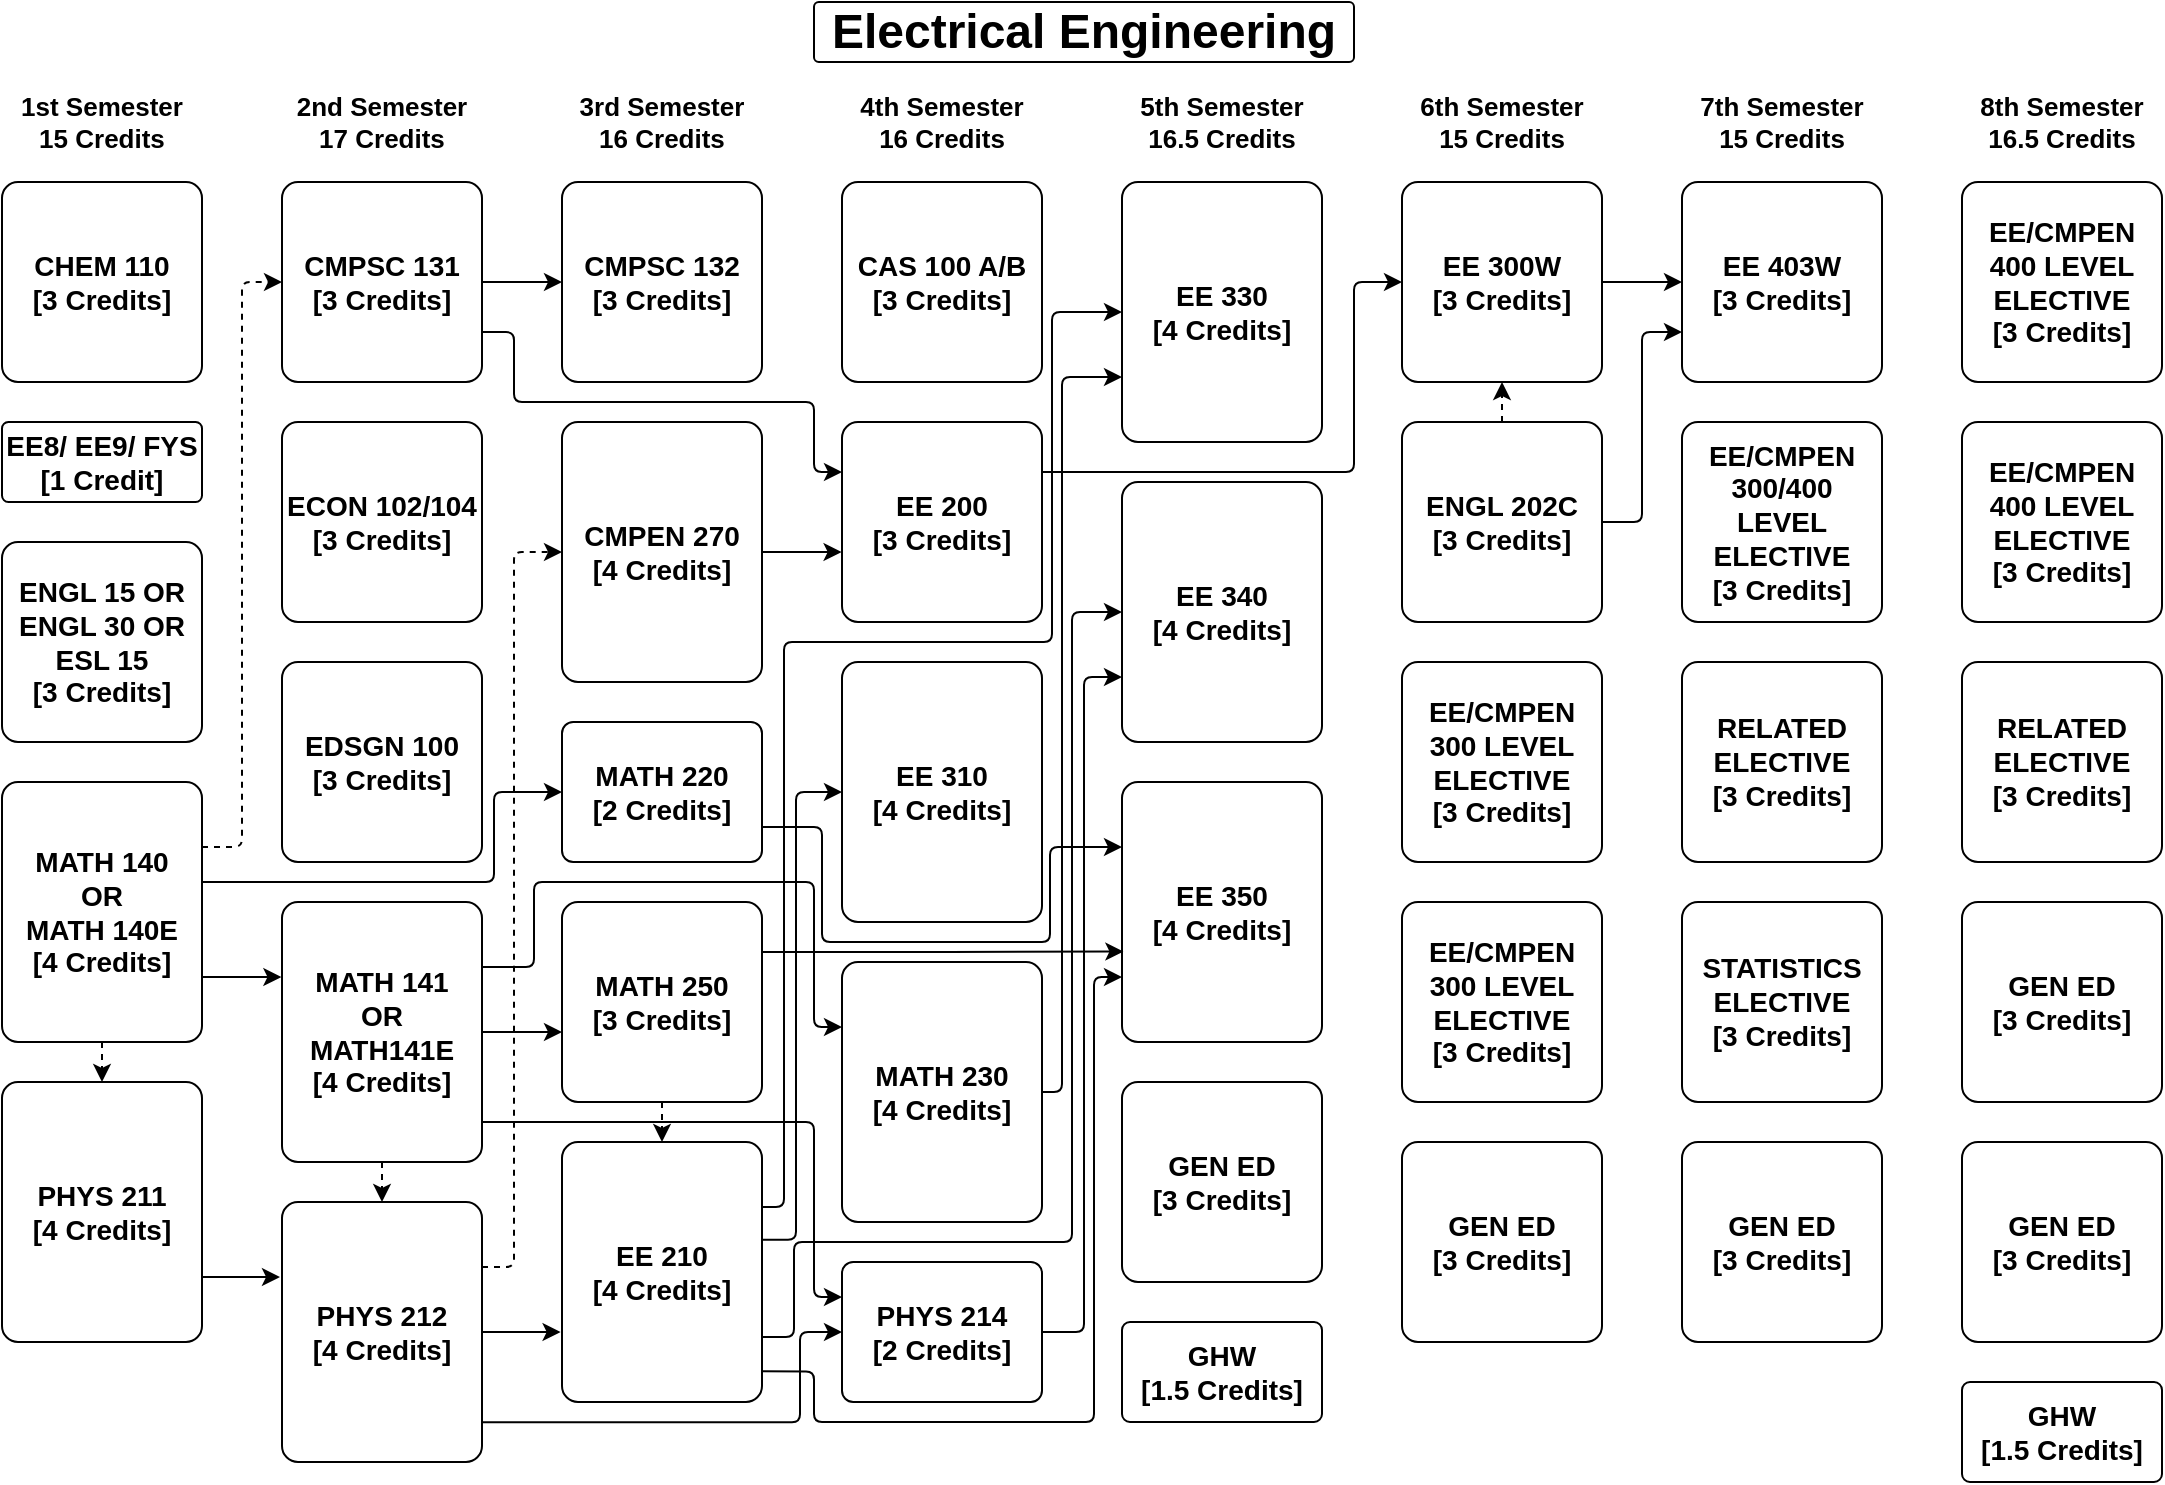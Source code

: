 <mxfile version="14.2.9" type="device"><diagram id="fmPKW-tICe0rB_EEKOgg" name="Page-1"><mxGraphModel dx="1504" dy="722" grid="1" gridSize="10" guides="1" tooltips="1" connect="1" arrows="1" fold="1" page="1" pageScale="1" pageWidth="1169" pageHeight="827" background="none" math="0" shadow="0"><root><mxCell id="0"/><mxCell id="1" parent="0"/><mxCell id="9Ewdyy2UIEGDzYOWgbFg-1" value="&lt;span style=&quot;font-size: 24px&quot;&gt;&lt;b&gt;Electrical Engineering&lt;/b&gt;&lt;/span&gt;" style="rounded=1;whiteSpace=wrap;html=1;arcSize=8;" parent="1" vertex="1"><mxGeometry x="450" width="270" height="30" as="geometry"/></mxCell><mxCell id="9Ewdyy2UIEGDzYOWgbFg-3" value="CHEM 110&lt;br&gt;[3 Credits]" style="rounded=1;whiteSpace=wrap;html=1;fontSize=14;fontStyle=1;arcSize=8;" parent="1" vertex="1"><mxGeometry x="44" y="90" width="100" height="100" as="geometry"/></mxCell><mxCell id="2kb_2sigUYP8RaU8KR_6-20" style="edgeStyle=orthogonalEdgeStyle;rounded=1;orthogonalLoop=1;jettySize=auto;html=1;exitX=1;exitY=0.5;exitDx=0;exitDy=0;entryX=0;entryY=0.5;entryDx=0;entryDy=0;arcSize=8;" edge="1" parent="1" source="6nBf4rz5qRWioeKP9C9Y-1" target="6nBf4rz5qRWioeKP9C9Y-2"><mxGeometry relative="1" as="geometry"/></mxCell><mxCell id="2kb_2sigUYP8RaU8KR_6-21" style="edgeStyle=orthogonalEdgeStyle;rounded=1;orthogonalLoop=1;jettySize=auto;html=1;exitX=1;exitY=0.75;exitDx=0;exitDy=0;entryX=0;entryY=0.25;entryDx=0;entryDy=0;arcSize=8;" edge="1" parent="1" source="6nBf4rz5qRWioeKP9C9Y-1" target="6nBf4rz5qRWioeKP9C9Y-32"><mxGeometry relative="1" as="geometry"><Array as="points"><mxPoint x="300" y="165"/><mxPoint x="300" y="200"/><mxPoint x="450" y="200"/><mxPoint x="450" y="235"/></Array></mxGeometry></mxCell><mxCell id="6nBf4rz5qRWioeKP9C9Y-1" value="CMPSC 131&lt;br&gt;[3 Credits]" style="rounded=1;whiteSpace=wrap;html=1;fontSize=14;fontStyle=1;arcSize=8;" parent="1" vertex="1"><mxGeometry x="184" y="90" width="100" height="100" as="geometry"/></mxCell><mxCell id="6nBf4rz5qRWioeKP9C9Y-2" value="CMPSC 132&lt;br&gt;[3 Credits]" style="rounded=1;whiteSpace=wrap;html=1;fontSize=14;fontStyle=1;arcSize=8;" parent="1" vertex="1"><mxGeometry x="324" y="90" width="100" height="100" as="geometry"/></mxCell><mxCell id="6nBf4rz5qRWioeKP9C9Y-3" value="CAS 100 A/B&lt;br&gt;[3 Credits]" style="rounded=1;whiteSpace=wrap;html=1;fontSize=14;fontStyle=1;arcSize=8;" parent="1" vertex="1"><mxGeometry x="464" y="90" width="100" height="100" as="geometry"/></mxCell><mxCell id="6nBf4rz5qRWioeKP9C9Y-4" value="&lt;span&gt;EE 330&lt;/span&gt;&lt;br&gt;&lt;span&gt;[4 Credits]&lt;/span&gt;" style="rounded=1;whiteSpace=wrap;html=1;fontSize=14;fontStyle=1;arcSize=8;" parent="1" vertex="1"><mxGeometry x="604" y="90" width="100" height="130" as="geometry"/></mxCell><mxCell id="2kb_2sigUYP8RaU8KR_6-29" style="edgeStyle=orthogonalEdgeStyle;rounded=1;orthogonalLoop=1;jettySize=auto;html=1;exitX=1;exitY=0.5;exitDx=0;exitDy=0;entryX=0;entryY=0.5;entryDx=0;entryDy=0;arcSize=8;" edge="1" parent="1" source="6nBf4rz5qRWioeKP9C9Y-5" target="6nBf4rz5qRWioeKP9C9Y-6"><mxGeometry relative="1" as="geometry"/></mxCell><mxCell id="6nBf4rz5qRWioeKP9C9Y-5" value="&lt;span&gt;EE 300W&lt;/span&gt;&lt;br&gt;&lt;span&gt;[3 Credits]&lt;/span&gt;" style="rounded=1;whiteSpace=wrap;html=1;fontSize=14;fontStyle=1;arcSize=8;" parent="1" vertex="1"><mxGeometry x="744" y="90" width="100" height="100" as="geometry"/></mxCell><mxCell id="6nBf4rz5qRWioeKP9C9Y-6" value="EE 403W&lt;br&gt;[3 Credits]" style="rounded=1;whiteSpace=wrap;html=1;fontSize=14;fontStyle=1;arcSize=8;" parent="1" vertex="1"><mxGeometry x="884" y="90" width="100" height="100" as="geometry"/></mxCell><mxCell id="6nBf4rz5qRWioeKP9C9Y-29" value="EE8/ EE9/ FYS&lt;br&gt;[1 Credit]" style="rounded=1;whiteSpace=wrap;html=1;fontSize=14;fontStyle=1;arcSize=8;" parent="1" vertex="1"><mxGeometry x="44" y="210" width="100" height="40" as="geometry"/></mxCell><mxCell id="6nBf4rz5qRWioeKP9C9Y-30" value="ECON 102/104&lt;br&gt;[3 Credits]" style="rounded=1;whiteSpace=wrap;html=1;fontSize=14;fontStyle=1;arcSize=8;" parent="1" vertex="1"><mxGeometry x="184" y="210" width="100" height="100" as="geometry"/></mxCell><mxCell id="2kb_2sigUYP8RaU8KR_6-22" style="edgeStyle=orthogonalEdgeStyle;rounded=1;orthogonalLoop=1;jettySize=auto;html=1;exitX=1;exitY=0.5;exitDx=0;exitDy=0;arcSize=8;entryX=-0.002;entryY=0.657;entryDx=0;entryDy=0;entryPerimeter=0;" edge="1" parent="1" source="6nBf4rz5qRWioeKP9C9Y-31" target="6nBf4rz5qRWioeKP9C9Y-32"><mxGeometry relative="1" as="geometry"/></mxCell><mxCell id="6nBf4rz5qRWioeKP9C9Y-31" value="CMPEN 270&lt;br&gt;[4 Credits]" style="rounded=1;whiteSpace=wrap;html=1;fontSize=14;fontStyle=1;arcSize=8;" parent="1" vertex="1"><mxGeometry x="324" y="210" width="100" height="130" as="geometry"/></mxCell><mxCell id="2kb_2sigUYP8RaU8KR_6-28" style="edgeStyle=orthogonalEdgeStyle;rounded=1;orthogonalLoop=1;jettySize=auto;html=1;exitX=1;exitY=0.25;exitDx=0;exitDy=0;entryX=0;entryY=0.5;entryDx=0;entryDy=0;arcSize=8;" edge="1" parent="1" source="6nBf4rz5qRWioeKP9C9Y-32" target="6nBf4rz5qRWioeKP9C9Y-5"><mxGeometry relative="1" as="geometry"><Array as="points"><mxPoint x="720" y="235"/><mxPoint x="720" y="140"/></Array></mxGeometry></mxCell><mxCell id="6nBf4rz5qRWioeKP9C9Y-32" value="EE 200&lt;br&gt;[3 Credits]" style="rounded=1;whiteSpace=wrap;html=1;fontSize=14;fontStyle=1;arcSize=8;" parent="1" vertex="1"><mxGeometry x="464" y="210" width="100" height="100" as="geometry"/></mxCell><mxCell id="6nBf4rz5qRWioeKP9C9Y-33" value="&lt;span&gt;EE 340&lt;/span&gt;&lt;br&gt;&lt;span&gt;[4 Credits]&lt;/span&gt;" style="rounded=1;whiteSpace=wrap;html=1;fontSize=14;fontStyle=1;arcSize=8;" parent="1" vertex="1"><mxGeometry x="604" y="240" width="100" height="130" as="geometry"/></mxCell><mxCell id="2kb_2sigUYP8RaU8KR_6-30" style="edgeStyle=orthogonalEdgeStyle;rounded=1;orthogonalLoop=1;jettySize=auto;html=1;exitX=1;exitY=0.5;exitDx=0;exitDy=0;entryX=0;entryY=0.75;entryDx=0;entryDy=0;arcSize=8;" edge="1" parent="1" source="6nBf4rz5qRWioeKP9C9Y-34" target="6nBf4rz5qRWioeKP9C9Y-6"><mxGeometry relative="1" as="geometry"/></mxCell><mxCell id="2kb_2sigUYP8RaU8KR_6-31" style="edgeStyle=orthogonalEdgeStyle;rounded=1;orthogonalLoop=1;jettySize=auto;html=1;exitX=0.5;exitY=0;exitDx=0;exitDy=0;entryX=0.5;entryY=1;entryDx=0;entryDy=0;arcSize=8;dashed=1;" edge="1" parent="1" source="6nBf4rz5qRWioeKP9C9Y-34" target="6nBf4rz5qRWioeKP9C9Y-5"><mxGeometry relative="1" as="geometry"/></mxCell><mxCell id="6nBf4rz5qRWioeKP9C9Y-34" value="ENGL 202C&lt;br&gt;[3 Credits]" style="rounded=1;whiteSpace=wrap;html=1;fontSize=14;fontStyle=1;arcSize=8;" parent="1" vertex="1"><mxGeometry x="744" y="210" width="100" height="100" as="geometry"/></mxCell><mxCell id="6nBf4rz5qRWioeKP9C9Y-35" value="EE/CMPEN&lt;br&gt;300/400 LEVEL&lt;br&gt;ELECTIVE&lt;br&gt;[3 Credits]" style="rounded=1;whiteSpace=wrap;html=1;fontSize=14;fontStyle=1;arcSize=8;" parent="1" vertex="1"><mxGeometry x="884" y="210" width="100" height="100" as="geometry"/></mxCell><mxCell id="6nBf4rz5qRWioeKP9C9Y-36" value="&lt;span&gt;EE/CMPEN&lt;/span&gt;&lt;br&gt;&lt;span&gt;400 LEVEL&lt;/span&gt;&lt;br&gt;&lt;span&gt;ELECTIVE&lt;/span&gt;&lt;br&gt;&lt;span&gt;[3 Credits]&lt;/span&gt;" style="rounded=1;whiteSpace=wrap;html=1;fontSize=14;fontStyle=1;arcSize=8;" parent="1" vertex="1"><mxGeometry x="1024" y="210" width="100" height="100" as="geometry"/></mxCell><mxCell id="6nBf4rz5qRWioeKP9C9Y-37" value="ENGL 15 OR ENGL 30 OR ESL 15&lt;br&gt;[3 Credits]" style="rounded=1;whiteSpace=wrap;html=1;fontSize=14;fontStyle=1;arcSize=8;" parent="1" vertex="1"><mxGeometry x="44" y="270" width="100" height="100" as="geometry"/></mxCell><mxCell id="6nBf4rz5qRWioeKP9C9Y-38" value="EDSGN 100&lt;br&gt;[3 Credits]" style="rounded=1;whiteSpace=wrap;html=1;fontSize=14;fontStyle=1;arcSize=8;" parent="1" vertex="1"><mxGeometry x="184" y="330" width="100" height="100" as="geometry"/></mxCell><mxCell id="2kb_2sigUYP8RaU8KR_6-32" style="edgeStyle=orthogonalEdgeStyle;rounded=1;orthogonalLoop=1;jettySize=auto;html=1;exitX=1;exitY=0.25;exitDx=0;exitDy=0;entryX=0;entryY=0.5;entryDx=0;entryDy=0;arcSize=8;" edge="1" parent="1" source="6nBf4rz5qRWioeKP9C9Y-39" target="6nBf4rz5qRWioeKP9C9Y-4"><mxGeometry relative="1" as="geometry"><Array as="points"><mxPoint x="435" y="603"/><mxPoint x="435" y="320"/><mxPoint x="569" y="320"/><mxPoint x="569" y="155"/></Array></mxGeometry></mxCell><mxCell id="2kb_2sigUYP8RaU8KR_6-33" style="edgeStyle=orthogonalEdgeStyle;rounded=1;orthogonalLoop=1;jettySize=auto;html=1;exitX=1;exitY=0.75;exitDx=0;exitDy=0;entryX=0;entryY=0.5;entryDx=0;entryDy=0;arcSize=8;" edge="1" parent="1" source="6nBf4rz5qRWioeKP9C9Y-39" target="6nBf4rz5qRWioeKP9C9Y-33"><mxGeometry relative="1" as="geometry"><Array as="points"><mxPoint x="440" y="668"/><mxPoint x="440" y="620"/><mxPoint x="579" y="620"/><mxPoint x="579" y="305"/></Array></mxGeometry></mxCell><mxCell id="2kb_2sigUYP8RaU8KR_6-34" style="edgeStyle=orthogonalEdgeStyle;rounded=1;orthogonalLoop=1;jettySize=auto;html=1;entryX=0;entryY=0.5;entryDx=0;entryDy=0;arcSize=8;exitX=0.997;exitY=0.376;exitDx=0;exitDy=0;exitPerimeter=0;" edge="1" parent="1" source="6nBf4rz5qRWioeKP9C9Y-39" target="6nBf4rz5qRWioeKP9C9Y-40"><mxGeometry relative="1" as="geometry"><Array as="points"><mxPoint x="441" y="619"/><mxPoint x="441" y="395"/></Array></mxGeometry></mxCell><mxCell id="2kb_2sigUYP8RaU8KR_6-35" style="edgeStyle=orthogonalEdgeStyle;rounded=1;orthogonalLoop=1;jettySize=auto;html=1;entryX=0;entryY=0.75;entryDx=0;entryDy=0;exitX=1.004;exitY=0.882;exitDx=0;exitDy=0;exitPerimeter=0;arcSize=8;" edge="1" parent="1" source="6nBf4rz5qRWioeKP9C9Y-39" target="6nBf4rz5qRWioeKP9C9Y-41"><mxGeometry relative="1" as="geometry"><Array as="points"><mxPoint x="450" y="685"/><mxPoint x="450" y="710"/><mxPoint x="590" y="710"/><mxPoint x="590" y="488"/></Array></mxGeometry></mxCell><mxCell id="6nBf4rz5qRWioeKP9C9Y-39" value="EE 210&lt;br&gt;[4 Credits]" style="rounded=1;whiteSpace=wrap;html=1;fontSize=14;fontStyle=1;arcSize=8;" parent="1" vertex="1"><mxGeometry x="324" y="570" width="100" height="130" as="geometry"/></mxCell><mxCell id="6nBf4rz5qRWioeKP9C9Y-40" value="EE 310&lt;br&gt;[4 Credits]" style="rounded=1;whiteSpace=wrap;html=1;fontSize=14;fontStyle=1;arcSize=8;" parent="1" vertex="1"><mxGeometry x="464" y="330" width="100" height="130" as="geometry"/></mxCell><mxCell id="6nBf4rz5qRWioeKP9C9Y-41" value="&lt;span&gt;EE 350&lt;/span&gt;&lt;br&gt;&lt;span&gt;[4 Credits]&lt;/span&gt;" style="rounded=1;whiteSpace=wrap;html=1;fontSize=14;fontStyle=1;arcSize=8;" parent="1" vertex="1"><mxGeometry x="604" y="390" width="100" height="130" as="geometry"/></mxCell><mxCell id="6nBf4rz5qRWioeKP9C9Y-42" value="&lt;span&gt;EE/CMPEN&lt;/span&gt;&lt;br&gt;&lt;span&gt;300 LEVEL&lt;/span&gt;&lt;br&gt;&lt;span&gt;ELECTIVE&lt;/span&gt;&lt;br&gt;&lt;span&gt;[3 Credits]&lt;/span&gt;" style="rounded=1;whiteSpace=wrap;html=1;fontSize=14;fontStyle=1;arcSize=8;" parent="1" vertex="1"><mxGeometry x="744" y="330" width="100" height="100" as="geometry"/></mxCell><mxCell id="6nBf4rz5qRWioeKP9C9Y-43" value="RELATED&lt;br&gt;ELECTIVE&lt;br&gt;[3 Credits]" style="rounded=1;whiteSpace=wrap;html=1;fontSize=14;fontStyle=1;arcSize=8;" parent="1" vertex="1"><mxGeometry x="884" y="330" width="100" height="100" as="geometry"/></mxCell><mxCell id="2kb_2sigUYP8RaU8KR_6-8" style="edgeStyle=orthogonalEdgeStyle;rounded=1;orthogonalLoop=1;jettySize=auto;html=1;exitX=0.5;exitY=1;exitDx=0;exitDy=0;entryX=0.5;entryY=0;entryDx=0;entryDy=0;arcSize=8;dashed=1;" edge="1" parent="1" source="6nBf4rz5qRWioeKP9C9Y-45" target="6nBf4rz5qRWioeKP9C9Y-53"><mxGeometry relative="1" as="geometry"/></mxCell><mxCell id="2kb_2sigUYP8RaU8KR_6-9" style="edgeStyle=orthogonalEdgeStyle;rounded=1;orthogonalLoop=1;jettySize=auto;html=1;exitX=1;exitY=0.75;exitDx=0;exitDy=0;entryX=-0.003;entryY=0.29;entryDx=0;entryDy=0;arcSize=8;entryPerimeter=0;" edge="1" parent="1" source="6nBf4rz5qRWioeKP9C9Y-45" target="6nBf4rz5qRWioeKP9C9Y-46"><mxGeometry relative="1" as="geometry"/></mxCell><mxCell id="2kb_2sigUYP8RaU8KR_6-15" style="edgeStyle=orthogonalEdgeStyle;rounded=1;orthogonalLoop=1;jettySize=auto;html=1;entryX=0;entryY=0.5;entryDx=0;entryDy=0;arcSize=8;" edge="1" parent="1" target="6nBf4rz5qRWioeKP9C9Y-47"><mxGeometry relative="1" as="geometry"><mxPoint x="144" y="440" as="sourcePoint"/><Array as="points"><mxPoint x="290" y="440"/><mxPoint x="290" y="395"/></Array></mxGeometry></mxCell><mxCell id="2kb_2sigUYP8RaU8KR_6-19" style="edgeStyle=orthogonalEdgeStyle;rounded=1;orthogonalLoop=1;jettySize=auto;html=1;exitX=1;exitY=0.25;exitDx=0;exitDy=0;entryX=0;entryY=0.5;entryDx=0;entryDy=0;arcSize=8;dashed=1;" edge="1" parent="1" source="6nBf4rz5qRWioeKP9C9Y-45" target="6nBf4rz5qRWioeKP9C9Y-1"><mxGeometry relative="1" as="geometry"/></mxCell><mxCell id="6nBf4rz5qRWioeKP9C9Y-45" value="MATH 140&lt;br&gt;OR&lt;br&gt;MATH 140E&lt;br&gt;[4 Credits]" style="rounded=1;whiteSpace=wrap;html=1;fontSize=14;fontStyle=1;arcSize=8;" parent="1" vertex="1"><mxGeometry x="44" y="390" width="100" height="130" as="geometry"/></mxCell><mxCell id="2kb_2sigUYP8RaU8KR_6-10" style="edgeStyle=orthogonalEdgeStyle;rounded=1;orthogonalLoop=1;jettySize=auto;html=1;exitX=0.5;exitY=1;exitDx=0;exitDy=0;entryX=0.5;entryY=0;entryDx=0;entryDy=0;arcSize=8;dashed=1;" edge="1" parent="1" source="6nBf4rz5qRWioeKP9C9Y-46" target="6nBf4rz5qRWioeKP9C9Y-54"><mxGeometry relative="1" as="geometry"/></mxCell><mxCell id="2kb_2sigUYP8RaU8KR_6-17" style="edgeStyle=orthogonalEdgeStyle;rounded=1;orthogonalLoop=1;jettySize=auto;html=1;exitX=1;exitY=0.5;exitDx=0;exitDy=0;entryX=0;entryY=0.65;entryDx=0;entryDy=0;arcSize=8;entryPerimeter=0;" edge="1" parent="1" source="6nBf4rz5qRWioeKP9C9Y-46" target="6nBf4rz5qRWioeKP9C9Y-55"><mxGeometry relative="1" as="geometry"><Array as="points"><mxPoint x="320" y="515"/><mxPoint x="320" y="515"/></Array></mxGeometry></mxCell><mxCell id="2kb_2sigUYP8RaU8KR_6-18" style="edgeStyle=orthogonalEdgeStyle;rounded=1;orthogonalLoop=1;jettySize=auto;html=1;exitX=0.999;exitY=0.846;exitDx=0;exitDy=0;entryX=0;entryY=0.25;entryDx=0;entryDy=0;arcSize=8;exitPerimeter=0;" edge="1" parent="1" source="6nBf4rz5qRWioeKP9C9Y-46" target="6nBf4rz5qRWioeKP9C9Y-56"><mxGeometry relative="1" as="geometry"><Array as="points"><mxPoint x="450" y="560"/><mxPoint x="450" y="648"/></Array></mxGeometry></mxCell><mxCell id="2kb_2sigUYP8RaU8KR_6-25" style="edgeStyle=orthogonalEdgeStyle;rounded=1;orthogonalLoop=1;jettySize=auto;html=1;exitX=1;exitY=0.25;exitDx=0;exitDy=0;entryX=0;entryY=0.25;entryDx=0;entryDy=0;arcSize=8;" edge="1" parent="1" source="6nBf4rz5qRWioeKP9C9Y-46" target="6nBf4rz5qRWioeKP9C9Y-48"><mxGeometry relative="1" as="geometry"><Array as="points"><mxPoint x="310" y="483"/><mxPoint x="310" y="440"/><mxPoint x="450" y="440"/><mxPoint x="450" y="513"/></Array></mxGeometry></mxCell><mxCell id="6nBf4rz5qRWioeKP9C9Y-46" value="MATH 141&lt;br&gt;OR&lt;br&gt;MATH141E&lt;br&gt;[4 Credits]" style="rounded=1;whiteSpace=wrap;html=1;fontSize=14;fontStyle=1;arcSize=8;" parent="1" vertex="1"><mxGeometry x="184" y="450" width="100" height="130" as="geometry"/></mxCell><mxCell id="2kb_2sigUYP8RaU8KR_6-36" style="edgeStyle=orthogonalEdgeStyle;rounded=1;orthogonalLoop=1;jettySize=auto;html=1;exitX=1;exitY=0.75;exitDx=0;exitDy=0;entryX=0;entryY=0.25;entryDx=0;entryDy=0;arcSize=8;" edge="1" parent="1" source="6nBf4rz5qRWioeKP9C9Y-47" target="6nBf4rz5qRWioeKP9C9Y-41"><mxGeometry relative="1" as="geometry"><Array as="points"><mxPoint x="454" y="413"/><mxPoint x="454" y="470"/><mxPoint x="568" y="470"/><mxPoint x="568" y="423"/></Array></mxGeometry></mxCell><mxCell id="6nBf4rz5qRWioeKP9C9Y-47" value="MATH 220&lt;br&gt;[2 Credits]" style="rounded=1;whiteSpace=wrap;html=1;fontSize=14;fontStyle=1;arcSize=8;" parent="1" vertex="1"><mxGeometry x="324" y="360" width="100" height="70" as="geometry"/></mxCell><mxCell id="2kb_2sigUYP8RaU8KR_6-38" style="edgeStyle=orthogonalEdgeStyle;rounded=1;orthogonalLoop=1;jettySize=auto;html=1;exitX=1;exitY=0.5;exitDx=0;exitDy=0;entryX=0;entryY=0.75;entryDx=0;entryDy=0;arcSize=8;" edge="1" parent="1" source="6nBf4rz5qRWioeKP9C9Y-48" target="6nBf4rz5qRWioeKP9C9Y-4"><mxGeometry relative="1" as="geometry"><Array as="points"><mxPoint x="574" y="545"/><mxPoint x="574" y="188"/></Array></mxGeometry></mxCell><mxCell id="6nBf4rz5qRWioeKP9C9Y-48" value="MATH 230&lt;br&gt;[4 Credits]" style="rounded=1;whiteSpace=wrap;html=1;fontSize=14;fontStyle=1;arcSize=8;" parent="1" vertex="1"><mxGeometry x="464" y="480" width="100" height="130" as="geometry"/></mxCell><mxCell id="6nBf4rz5qRWioeKP9C9Y-49" value="GEN ED&lt;br&gt;[3 Credits]" style="rounded=1;whiteSpace=wrap;html=1;fontSize=14;fontStyle=1;arcSize=8;" parent="1" vertex="1"><mxGeometry x="604" y="540" width="100" height="100" as="geometry"/></mxCell><mxCell id="6nBf4rz5qRWioeKP9C9Y-50" value="&lt;span&gt;EE/CMPEN&lt;/span&gt;&lt;br&gt;&lt;span&gt;300 LEVEL&lt;/span&gt;&lt;br&gt;&lt;span&gt;ELECTIVE&lt;/span&gt;&lt;br&gt;&lt;span&gt;[3 Credits]&lt;/span&gt;" style="rounded=1;whiteSpace=wrap;html=1;fontSize=14;fontStyle=1;arcSize=8;" parent="1" vertex="1"><mxGeometry x="744" y="450" width="100" height="100" as="geometry"/></mxCell><mxCell id="6nBf4rz5qRWioeKP9C9Y-51" value="STATISTICS ELECTIVE&lt;br&gt;[3 Credits]" style="rounded=1;whiteSpace=wrap;html=1;fontSize=14;fontStyle=1;arcSize=8;" parent="1" vertex="1"><mxGeometry x="884" y="450" width="100" height="100" as="geometry"/></mxCell><mxCell id="2kb_2sigUYP8RaU8KR_6-12" style="edgeStyle=orthogonalEdgeStyle;rounded=1;orthogonalLoop=1;jettySize=auto;html=1;exitX=1;exitY=0.75;exitDx=0;exitDy=0;entryX=-0.01;entryY=0.286;entryDx=0;entryDy=0;arcSize=8;entryPerimeter=0;" edge="1" parent="1" source="6nBf4rz5qRWioeKP9C9Y-53" target="6nBf4rz5qRWioeKP9C9Y-54"><mxGeometry relative="1" as="geometry"/></mxCell><mxCell id="6nBf4rz5qRWioeKP9C9Y-53" value="PHYS 211&lt;br&gt;[4 Credits]" style="rounded=1;whiteSpace=wrap;html=1;fontSize=14;fontStyle=1;arcSize=8;" parent="1" vertex="1"><mxGeometry x="44" y="540" width="100" height="130" as="geometry"/></mxCell><mxCell id="2kb_2sigUYP8RaU8KR_6-16" style="edgeStyle=orthogonalEdgeStyle;rounded=1;orthogonalLoop=1;jettySize=auto;html=1;exitX=1.005;exitY=0.847;exitDx=0;exitDy=0;entryX=0;entryY=0.5;entryDx=0;entryDy=0;arcSize=8;exitPerimeter=0;" edge="1" parent="1" source="6nBf4rz5qRWioeKP9C9Y-54" target="6nBf4rz5qRWioeKP9C9Y-56"><mxGeometry relative="1" as="geometry"><Array as="points"><mxPoint x="443" y="710"/><mxPoint x="443" y="665"/></Array></mxGeometry></mxCell><mxCell id="2kb_2sigUYP8RaU8KR_6-23" style="edgeStyle=orthogonalEdgeStyle;rounded=1;orthogonalLoop=1;jettySize=auto;html=1;exitX=1;exitY=0.5;exitDx=0;exitDy=0;entryX=-0.007;entryY=0.725;entryDx=0;entryDy=0;arcSize=8;entryPerimeter=0;" edge="1" parent="1" source="6nBf4rz5qRWioeKP9C9Y-54" target="6nBf4rz5qRWioeKP9C9Y-39"><mxGeometry relative="1" as="geometry"/></mxCell><mxCell id="2kb_2sigUYP8RaU8KR_6-24" style="edgeStyle=orthogonalEdgeStyle;rounded=1;orthogonalLoop=1;jettySize=auto;html=1;exitX=1;exitY=0.25;exitDx=0;exitDy=0;entryX=0;entryY=0.5;entryDx=0;entryDy=0;arcSize=8;dashed=1;" edge="1" parent="1" source="6nBf4rz5qRWioeKP9C9Y-54" target="6nBf4rz5qRWioeKP9C9Y-31"><mxGeometry relative="1" as="geometry"><Array as="points"><mxPoint x="300" y="633"/><mxPoint x="300" y="275"/></Array></mxGeometry></mxCell><mxCell id="6nBf4rz5qRWioeKP9C9Y-54" value="PHYS 212&lt;br&gt;[4 Credits]" style="rounded=1;whiteSpace=wrap;html=1;fontSize=14;fontStyle=1;arcSize=8;" parent="1" vertex="1"><mxGeometry x="184" y="600" width="100" height="130" as="geometry"/></mxCell><mxCell id="2kb_2sigUYP8RaU8KR_6-27" style="edgeStyle=orthogonalEdgeStyle;rounded=1;orthogonalLoop=1;jettySize=auto;html=1;exitX=0.5;exitY=1;exitDx=0;exitDy=0;arcSize=8;dashed=1;entryX=0.5;entryY=0;entryDx=0;entryDy=0;" edge="1" parent="1" source="6nBf4rz5qRWioeKP9C9Y-55" target="6nBf4rz5qRWioeKP9C9Y-39"><mxGeometry relative="1" as="geometry"/></mxCell><mxCell id="2kb_2sigUYP8RaU8KR_6-37" style="edgeStyle=orthogonalEdgeStyle;rounded=1;orthogonalLoop=1;jettySize=auto;html=1;exitX=1;exitY=0.25;exitDx=0;exitDy=0;arcSize=8;entryX=0.007;entryY=0.652;entryDx=0;entryDy=0;entryPerimeter=0;" edge="1" parent="1" source="6nBf4rz5qRWioeKP9C9Y-55" target="6nBf4rz5qRWioeKP9C9Y-41"><mxGeometry relative="1" as="geometry"><mxPoint x="604" y="475" as="targetPoint"/><Array as="points"/></mxGeometry></mxCell><mxCell id="6nBf4rz5qRWioeKP9C9Y-55" value="MATH 250&lt;br&gt;[3 Credits]" style="rounded=1;whiteSpace=wrap;html=1;fontSize=14;fontStyle=1;arcSize=8;" parent="1" vertex="1"><mxGeometry x="324" y="450" width="100" height="100" as="geometry"/></mxCell><mxCell id="2kb_2sigUYP8RaU8KR_6-39" style="edgeStyle=orthogonalEdgeStyle;rounded=1;orthogonalLoop=1;jettySize=auto;html=1;exitX=1;exitY=0.5;exitDx=0;exitDy=0;entryX=0;entryY=0.75;entryDx=0;entryDy=0;arcSize=8;" edge="1" parent="1" source="6nBf4rz5qRWioeKP9C9Y-56" target="6nBf4rz5qRWioeKP9C9Y-33"><mxGeometry relative="1" as="geometry"><Array as="points"><mxPoint x="585" y="665"/><mxPoint x="585" y="338"/></Array></mxGeometry></mxCell><mxCell id="6nBf4rz5qRWioeKP9C9Y-56" value="PHYS 214&lt;br&gt;[2 Credits]" style="rounded=1;whiteSpace=wrap;html=1;fontSize=14;fontStyle=1;arcSize=8;" parent="1" vertex="1"><mxGeometry x="464" y="630" width="100" height="70" as="geometry"/></mxCell><mxCell id="6nBf4rz5qRWioeKP9C9Y-57" value="GHW&lt;br&gt;[1.5 Credits]" style="rounded=1;whiteSpace=wrap;html=1;fontSize=14;fontStyle=1;arcSize=8;" parent="1" vertex="1"><mxGeometry x="604" y="660" width="100" height="50" as="geometry"/></mxCell><mxCell id="6nBf4rz5qRWioeKP9C9Y-70" value="1st Semester&lt;br style=&quot;font-size: 13px&quot;&gt;15&amp;nbsp;Credits" style="text;html=1;strokeColor=none;fillColor=none;align=center;verticalAlign=middle;whiteSpace=wrap;rounded=0;fontStyle=1;fontSize=13;arcSize=8;" parent="1" vertex="1"><mxGeometry x="49" y="40" width="90" height="40" as="geometry"/></mxCell><mxCell id="6nBf4rz5qRWioeKP9C9Y-71" value="2nd Semester&lt;br style=&quot;font-size: 13px&quot;&gt;17 Credits" style="text;html=1;strokeColor=none;fillColor=none;align=center;verticalAlign=middle;whiteSpace=wrap;rounded=0;fontStyle=1;fontSize=13;arcSize=8;" parent="1" vertex="1"><mxGeometry x="189" y="40" width="90" height="40" as="geometry"/></mxCell><mxCell id="6nBf4rz5qRWioeKP9C9Y-72" value="3rd Semester&lt;br style=&quot;font-size: 13px&quot;&gt;16 Credits" style="text;html=1;strokeColor=none;fillColor=none;align=center;verticalAlign=middle;whiteSpace=wrap;rounded=0;fontStyle=1;fontSize=13;arcSize=8;" parent="1" vertex="1"><mxGeometry x="329" y="40" width="90" height="40" as="geometry"/></mxCell><mxCell id="6nBf4rz5qRWioeKP9C9Y-73" value="7th Semester&lt;br style=&quot;font-size: 13px&quot;&gt;15 Credits" style="text;html=1;strokeColor=none;fillColor=none;align=center;verticalAlign=middle;whiteSpace=wrap;rounded=0;fontStyle=1;fontSize=13;arcSize=8;" parent="1" vertex="1"><mxGeometry x="889" y="40" width="90" height="40" as="geometry"/></mxCell><mxCell id="6nBf4rz5qRWioeKP9C9Y-74" value="5th Semester&lt;br style=&quot;font-size: 13px&quot;&gt;16.5 Credits" style="text;html=1;strokeColor=none;fillColor=none;align=center;verticalAlign=middle;whiteSpace=wrap;rounded=0;fontStyle=1;fontSize=13;arcSize=8;" parent="1" vertex="1"><mxGeometry x="609" y="40" width="90" height="40" as="geometry"/></mxCell><mxCell id="6nBf4rz5qRWioeKP9C9Y-75" value="4th Semester&lt;br style=&quot;font-size: 13px&quot;&gt;16 Credits" style="text;html=1;strokeColor=none;fillColor=none;align=center;verticalAlign=middle;whiteSpace=wrap;rounded=0;fontStyle=1;fontSize=13;arcSize=8;" parent="1" vertex="1"><mxGeometry x="469" y="40" width="90" height="40" as="geometry"/></mxCell><mxCell id="6nBf4rz5qRWioeKP9C9Y-76" value="6th Semester&lt;br style=&quot;font-size: 13px&quot;&gt;15 Credits" style="text;html=1;strokeColor=none;fillColor=none;align=center;verticalAlign=middle;whiteSpace=wrap;rounded=0;fontStyle=1;fontSize=13;arcSize=8;" parent="1" vertex="1"><mxGeometry x="749" y="40" width="90" height="40" as="geometry"/></mxCell><mxCell id="6nBf4rz5qRWioeKP9C9Y-77" value="8th Semester&lt;br style=&quot;font-size: 13px&quot;&gt;16.5 Credits" style="text;html=1;strokeColor=none;fillColor=none;align=center;verticalAlign=middle;whiteSpace=wrap;rounded=0;fontStyle=1;fontSize=13;arcSize=8;" parent="1" vertex="1"><mxGeometry x="1029" y="40" width="90" height="40" as="geometry"/></mxCell><mxCell id="2kb_2sigUYP8RaU8KR_6-1" value="GHW&lt;br&gt;[1.5 Credits]" style="rounded=1;whiteSpace=wrap;html=1;fontSize=14;fontStyle=1;arcSize=8;" vertex="1" parent="1"><mxGeometry x="1024" y="690" width="100" height="50" as="geometry"/></mxCell><mxCell id="2kb_2sigUYP8RaU8KR_6-2" value="GEN ED&lt;br&gt;[3 Credits]" style="rounded=1;whiteSpace=wrap;html=1;fontSize=14;fontStyle=1;arcSize=8;" vertex="1" parent="1"><mxGeometry x="744" y="570" width="100" height="100" as="geometry"/></mxCell><mxCell id="2kb_2sigUYP8RaU8KR_6-3" value="GEN ED&lt;br&gt;[3 Credits]" style="rounded=1;whiteSpace=wrap;html=1;fontSize=14;fontStyle=1;arcSize=8;" vertex="1" parent="1"><mxGeometry x="884" y="570" width="100" height="100" as="geometry"/></mxCell><mxCell id="2kb_2sigUYP8RaU8KR_6-4" value="GEN ED&lt;br&gt;[3 Credits]" style="rounded=1;whiteSpace=wrap;html=1;fontSize=14;fontStyle=1;arcSize=8;" vertex="1" parent="1"><mxGeometry x="1024" y="570" width="100" height="100" as="geometry"/></mxCell><mxCell id="2kb_2sigUYP8RaU8KR_6-5" value="GEN ED&lt;br&gt;[3 Credits]" style="rounded=1;whiteSpace=wrap;html=1;fontSize=14;fontStyle=1;arcSize=8;" vertex="1" parent="1"><mxGeometry x="1024" y="450" width="100" height="100" as="geometry"/></mxCell><mxCell id="2kb_2sigUYP8RaU8KR_6-6" value="RELATED&lt;br&gt;ELECTIVE&lt;br&gt;[3 Credits]" style="rounded=1;whiteSpace=wrap;html=1;fontSize=14;fontStyle=1;arcSize=8;" vertex="1" parent="1"><mxGeometry x="1024" y="330" width="100" height="100" as="geometry"/></mxCell><mxCell id="2kb_2sigUYP8RaU8KR_6-7" value="&lt;span&gt;EE/CMPEN&lt;/span&gt;&lt;br&gt;&lt;span&gt;400 LEVEL&lt;/span&gt;&lt;br&gt;&lt;span&gt;ELECTIVE&lt;/span&gt;&lt;br&gt;&lt;span&gt;[3 Credits]&lt;/span&gt;" style="rounded=1;whiteSpace=wrap;html=1;fontSize=14;fontStyle=1;arcSize=8;" vertex="1" parent="1"><mxGeometry x="1024" y="90" width="100" height="100" as="geometry"/></mxCell></root></mxGraphModel></diagram></mxfile>